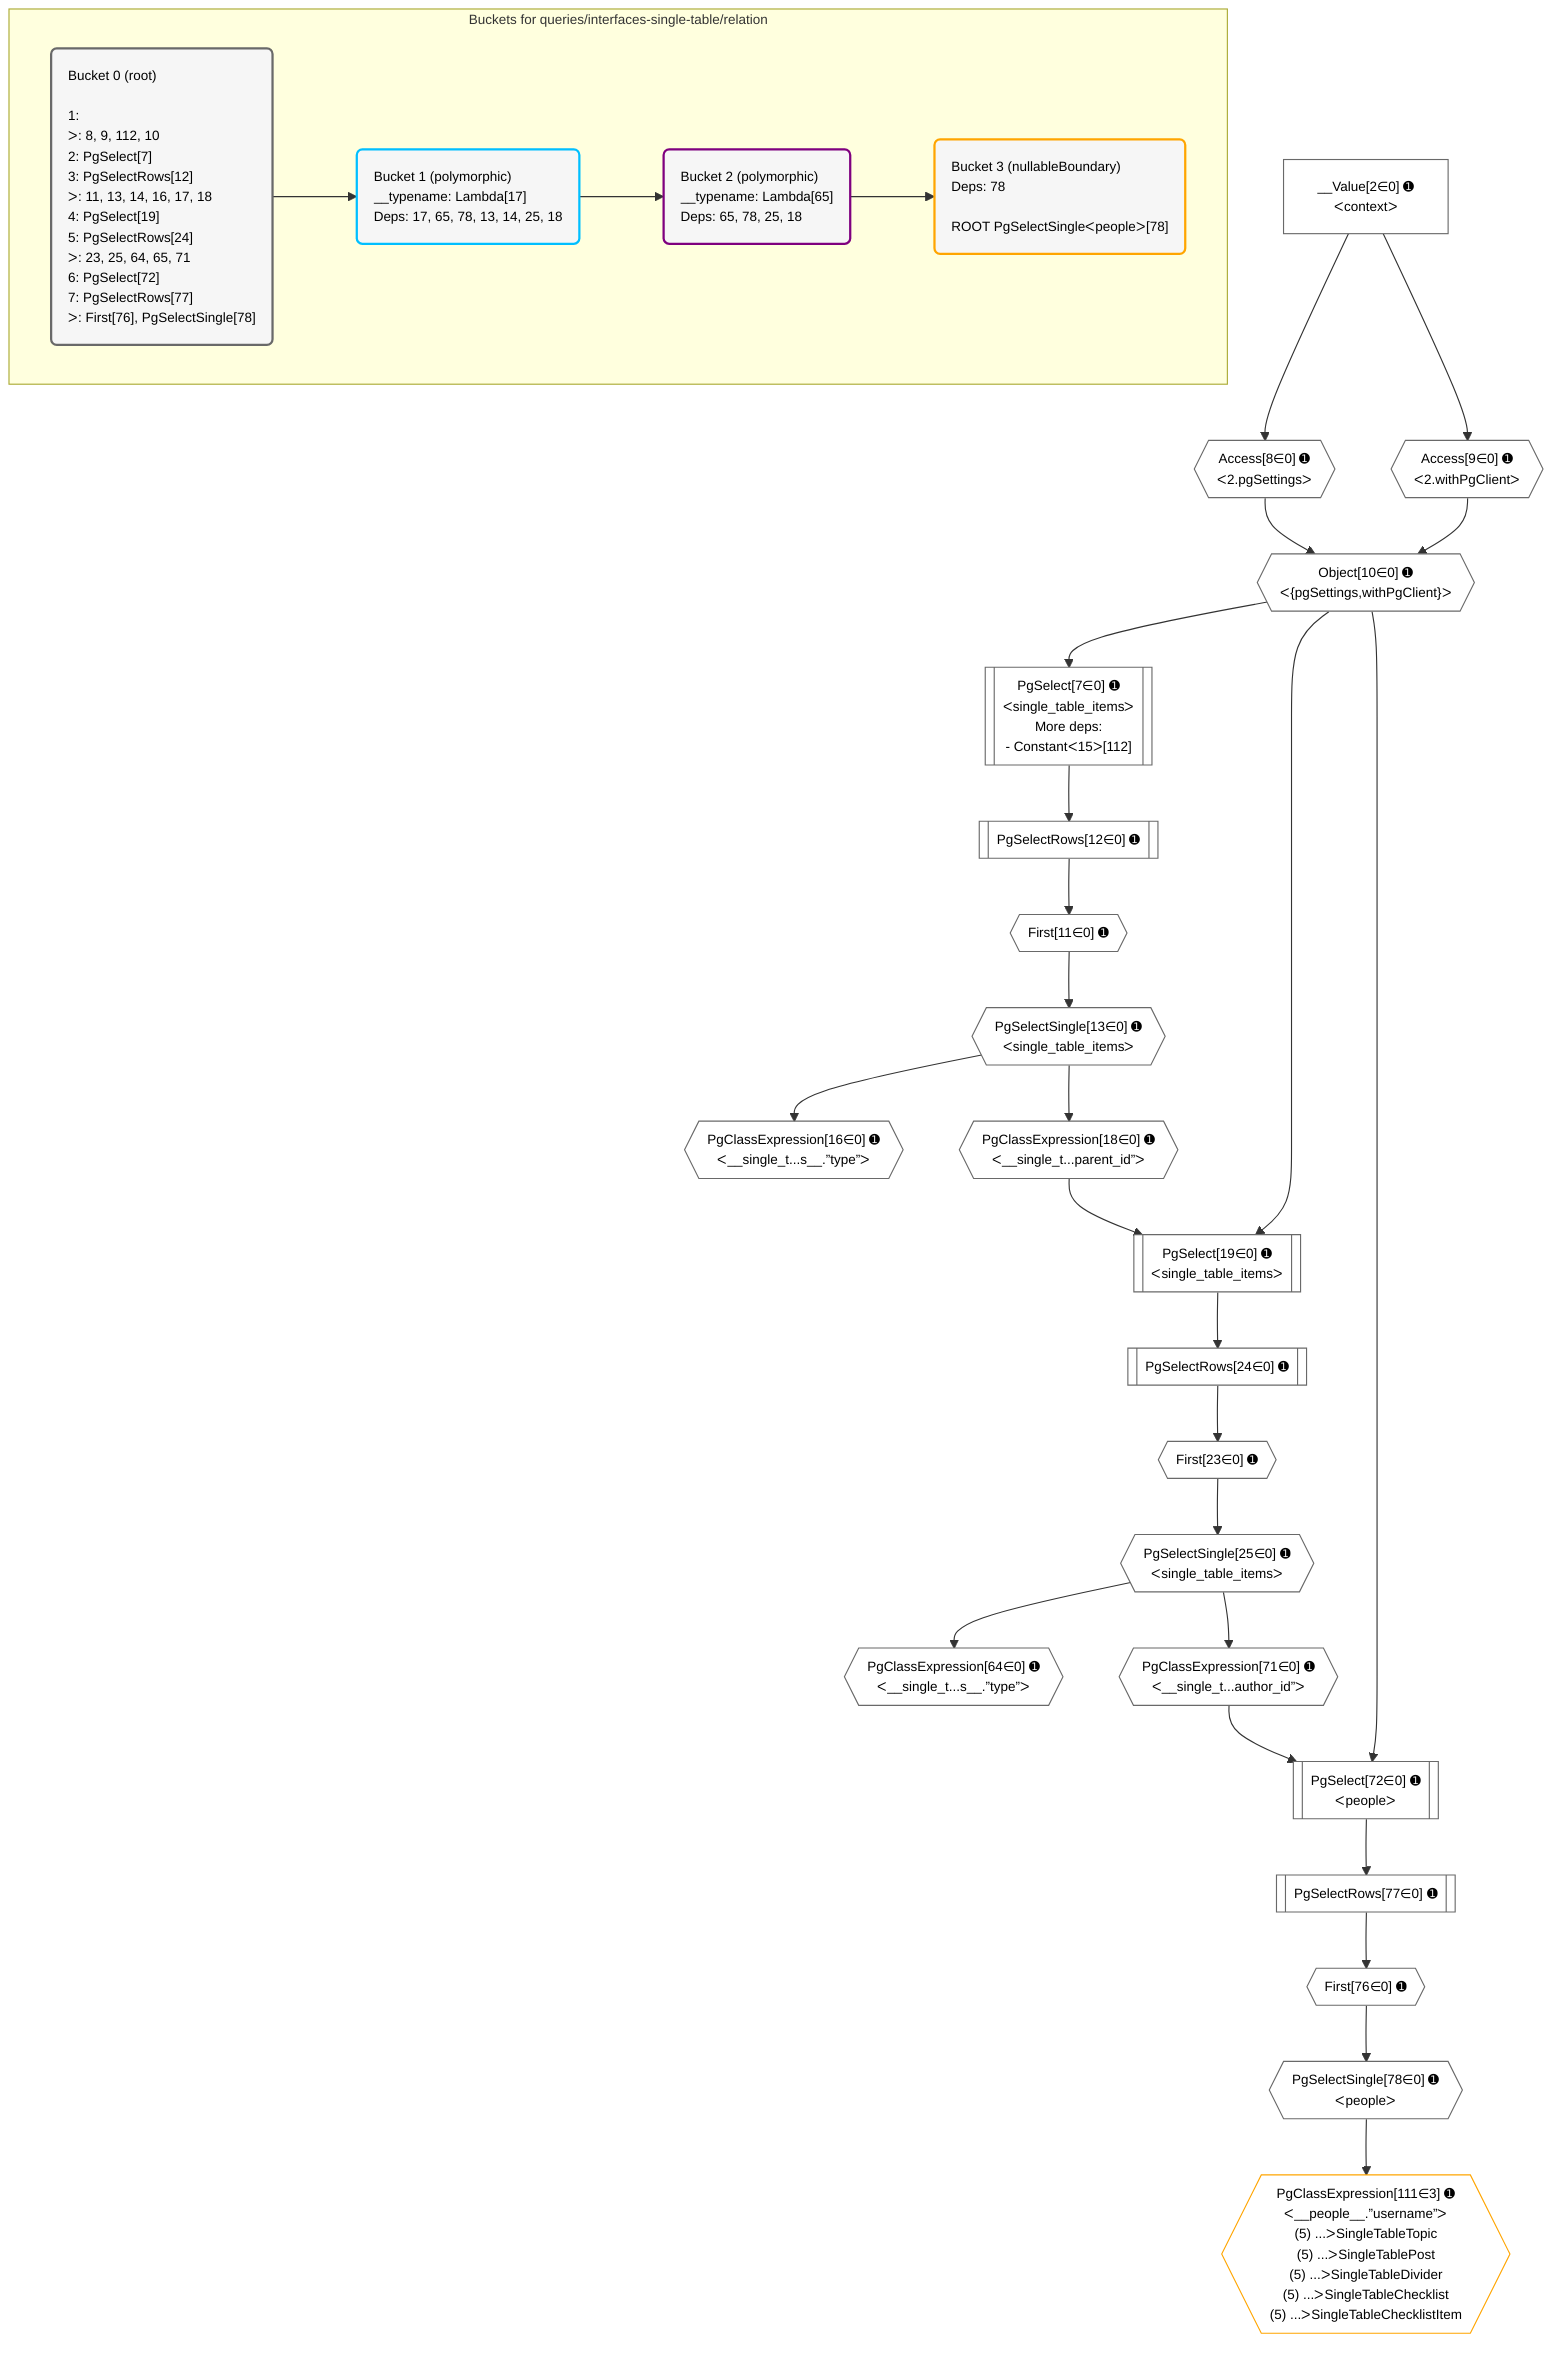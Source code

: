 %%{init: {'themeVariables': { 'fontSize': '12px'}}}%%
graph TD
    classDef path fill:#eee,stroke:#000,color:#000
    classDef plan fill:#fff,stroke-width:1px,color:#000
    classDef itemplan fill:#fff,stroke-width:2px,color:#000
    classDef unbatchedplan fill:#dff,stroke-width:1px,color:#000
    classDef sideeffectplan fill:#fcc,stroke-width:2px,color:#000
    classDef bucket fill:#f6f6f6,color:#000,stroke-width:2px,text-align:left

    subgraph "Buckets for queries/interfaces-single-table/relation"
    Bucket0("Bucket 0 (root)<br /><br />1: <br />ᐳ: 8, 9, 112, 10<br />2: PgSelect[7]<br />3: PgSelectRows[12]<br />ᐳ: 11, 13, 14, 16, 17, 18<br />4: PgSelect[19]<br />5: PgSelectRows[24]<br />ᐳ: 23, 25, 64, 65, 71<br />6: PgSelect[72]<br />7: PgSelectRows[77]<br />ᐳ: First[76], PgSelectSingle[78]"):::bucket
    Bucket1("Bucket 1 (polymorphic)<br />__typename: Lambda[17]<br />Deps: 17, 65, 78, 13, 14, 25, 18"):::bucket
    Bucket2("Bucket 2 (polymorphic)<br />__typename: Lambda[65]<br />Deps: 65, 78, 25, 18"):::bucket
    Bucket3("Bucket 3 (nullableBoundary)<br />Deps: 78<br /><br />ROOT PgSelectSingleᐸpeopleᐳ[78]"):::bucket
    end
    Bucket0 --> Bucket1
    Bucket1 --> Bucket2
    Bucket2 --> Bucket3

    %% plan dependencies
    PgSelect7[["PgSelect[7∈0] ➊<br />ᐸsingle_table_itemsᐳ<br />More deps:<br />- Constantᐸ15ᐳ[112]"]]:::plan
    Object10{{"Object[10∈0] ➊<br />ᐸ{pgSettings,withPgClient}ᐳ"}}:::plan
    Object10 --> PgSelect7
    Access8{{"Access[8∈0] ➊<br />ᐸ2.pgSettingsᐳ"}}:::plan
    Access9{{"Access[9∈0] ➊<br />ᐸ2.withPgClientᐳ"}}:::plan
    Access8 & Access9 --> Object10
    PgSelect19[["PgSelect[19∈0] ➊<br />ᐸsingle_table_itemsᐳ"]]:::plan
    PgClassExpression18{{"PgClassExpression[18∈0] ➊<br />ᐸ__single_t...parent_id”ᐳ"}}:::plan
    Object10 & PgClassExpression18 --> PgSelect19
    PgSelect72[["PgSelect[72∈0] ➊<br />ᐸpeopleᐳ"]]:::plan
    PgClassExpression71{{"PgClassExpression[71∈0] ➊<br />ᐸ__single_t...author_id”ᐳ"}}:::plan
    Object10 & PgClassExpression71 --> PgSelect72
    __Value2["__Value[2∈0] ➊<br />ᐸcontextᐳ"]:::plan
    __Value2 --> Access8
    __Value2 --> Access9
    First11{{"First[11∈0] ➊"}}:::plan
    PgSelectRows12[["PgSelectRows[12∈0] ➊"]]:::plan
    PgSelectRows12 --> First11
    PgSelect7 --> PgSelectRows12
    PgSelectSingle13{{"PgSelectSingle[13∈0] ➊<br />ᐸsingle_table_itemsᐳ"}}:::plan
    First11 --> PgSelectSingle13
    PgClassExpression16{{"PgClassExpression[16∈0] ➊<br />ᐸ__single_t...s__.”type”ᐳ"}}:::plan
    PgSelectSingle13 --> PgClassExpression16
    PgSelectSingle13 --> PgClassExpression18
    First23{{"First[23∈0] ➊"}}:::plan
    PgSelectRows24[["PgSelectRows[24∈0] ➊"]]:::plan
    PgSelectRows24 --> First23
    PgSelect19 --> PgSelectRows24
    PgSelectSingle25{{"PgSelectSingle[25∈0] ➊<br />ᐸsingle_table_itemsᐳ"}}:::plan
    First23 --> PgSelectSingle25
    PgClassExpression64{{"PgClassExpression[64∈0] ➊<br />ᐸ__single_t...s__.”type”ᐳ"}}:::plan
    PgSelectSingle25 --> PgClassExpression64
    PgSelectSingle25 --> PgClassExpression71
    First76{{"First[76∈0] ➊"}}:::plan
    PgSelectRows77[["PgSelectRows[77∈0] ➊"]]:::plan
    PgSelectRows77 --> First76
    PgSelect72 --> PgSelectRows77
    PgSelectSingle78{{"PgSelectSingle[78∈0] ➊<br />ᐸpeopleᐳ"}}:::plan
    First76 --> PgSelectSingle78
    PgClassExpression111{{"PgClassExpression[111∈3] ➊<br />ᐸ__people__.”username”ᐳ<br />(5) ...ᐳSingleTableTopic<br />(5) ...ᐳSingleTablePost<br />(5) ...ᐳSingleTableDivider<br />(5) ...ᐳSingleTableChecklist<br />(5) ...ᐳSingleTableChecklistItem"}}:::plan
    PgSelectSingle78 --> PgClassExpression111

    %% define steps
    classDef bucket0 stroke:#696969
    class Bucket0,__Value2,PgSelect7,Access8,Access9,Object10,First11,PgSelectRows12,PgSelectSingle13,PgClassExpression16,PgClassExpression18,PgSelect19,First23,PgSelectRows24,PgSelectSingle25,PgClassExpression64,PgClassExpression71,PgSelect72,First76,PgSelectRows77,PgSelectSingle78 bucket0
    classDef bucket1 stroke:#00bfff
    class Bucket1 bucket1
    classDef bucket2 stroke:#7f007f
    class Bucket2 bucket2
    classDef bucket3 stroke:#ffa500
    class Bucket3,PgClassExpression111 bucket3